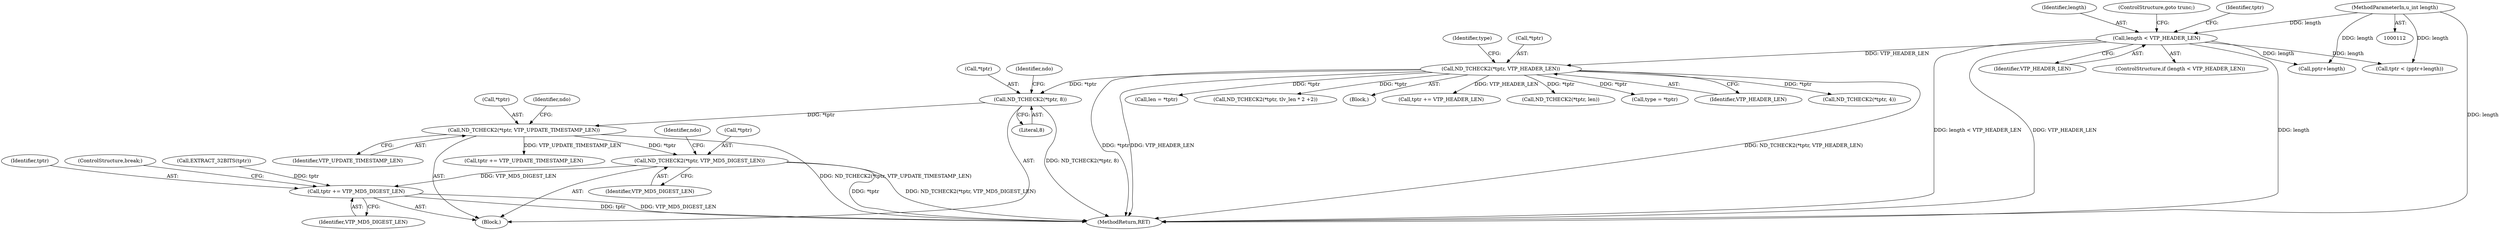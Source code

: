 digraph "0_tcpdump_ae83295915d08a854de27a88efac5dd7353e6d3f@pointer" {
"1000264" [label="(Call,ND_TCHECK2(*tptr, VTP_MD5_DIGEST_LEN))"];
"1000240" [label="(Call,ND_TCHECK2(*tptr, VTP_UPDATE_TIMESTAMP_LEN))"];
"1000220" [label="(Call,ND_TCHECK2(*tptr, 8))"];
"1000132" [label="(Call,ND_TCHECK2(*tptr, VTP_HEADER_LEN))"];
"1000125" [label="(Call,length < VTP_HEADER_LEN)"];
"1000115" [label="(MethodParameterIn,u_int length)"];
"1000290" [label="(Call,tptr += VTP_MD5_DIGEST_LEN)"];
"1000292" [label="(Identifier,VTP_MD5_DIGEST_LEN)"];
"1000316" [label="(Call,len = *tptr)"];
"1000261" [label="(Call,tptr += VTP_UPDATE_TIMESTAMP_LEN)"];
"1000241" [label="(Call,*tptr)"];
"1000267" [label="(Identifier,VTP_MD5_DIGEST_LEN)"];
"1000444" [label="(Call,ND_TCHECK2(*tptr, tlv_len * 2 +2))"];
"1000291" [label="(Identifier,tptr)"];
"1000581" [label="(MethodReturn,RET)"];
"1000308" [label="(Call,tptr < (pptr+length))"];
"1000226" [label="(Identifier,ndo)"];
"1000116" [label="(Block,)"];
"1000213" [label="(Call,tptr += VTP_HEADER_LEN)"];
"1000310" [label="(Call,pptr+length)"];
"1000137" [label="(Identifier,type)"];
"1000127" [label="(Identifier,VTP_HEADER_LEN)"];
"1000115" [label="(MethodParameterIn,u_int length)"];
"1000240" [label="(Call,ND_TCHECK2(*tptr, VTP_UPDATE_TIMESTAMP_LEN))"];
"1000270" [label="(Identifier,ndo)"];
"1000265" [label="(Call,*tptr)"];
"1000218" [label="(Block,)"];
"1000325" [label="(Call,ND_TCHECK2(*tptr, len))"];
"1000246" [label="(Identifier,ndo)"];
"1000126" [label="(Identifier,length)"];
"1000264" [label="(Call,ND_TCHECK2(*tptr, VTP_MD5_DIGEST_LEN))"];
"1000293" [label="(ControlStructure,break;)"];
"1000128" [label="(ControlStructure,goto trunc;)"];
"1000223" [label="(Literal,8)"];
"1000125" [label="(Call,length < VTP_HEADER_LEN)"];
"1000130" [label="(Identifier,tptr)"];
"1000132" [label="(Call,ND_TCHECK2(*tptr, VTP_HEADER_LEN))"];
"1000274" [label="(Call,EXTRACT_32BITS(tptr))"];
"1000413" [label="(Call,type = *tptr)"];
"1000243" [label="(Identifier,VTP_UPDATE_TIMESTAMP_LEN)"];
"1000124" [label="(ControlStructure,if (length < VTP_HEADER_LEN))"];
"1000290" [label="(Call,tptr += VTP_MD5_DIGEST_LEN)"];
"1000133" [label="(Call,*tptr)"];
"1000221" [label="(Call,*tptr)"];
"1000135" [label="(Identifier,VTP_HEADER_LEN)"];
"1000220" [label="(Call,ND_TCHECK2(*tptr, 8))"];
"1000559" [label="(Call,ND_TCHECK2(*tptr, 4))"];
"1000264" -> "1000218"  [label="AST: "];
"1000264" -> "1000267"  [label="CFG: "];
"1000265" -> "1000264"  [label="AST: "];
"1000267" -> "1000264"  [label="AST: "];
"1000270" -> "1000264"  [label="CFG: "];
"1000264" -> "1000581"  [label="DDG: *tptr"];
"1000264" -> "1000581"  [label="DDG: ND_TCHECK2(*tptr, VTP_MD5_DIGEST_LEN)"];
"1000240" -> "1000264"  [label="DDG: *tptr"];
"1000264" -> "1000290"  [label="DDG: VTP_MD5_DIGEST_LEN"];
"1000240" -> "1000218"  [label="AST: "];
"1000240" -> "1000243"  [label="CFG: "];
"1000241" -> "1000240"  [label="AST: "];
"1000243" -> "1000240"  [label="AST: "];
"1000246" -> "1000240"  [label="CFG: "];
"1000240" -> "1000581"  [label="DDG: ND_TCHECK2(*tptr, VTP_UPDATE_TIMESTAMP_LEN)"];
"1000220" -> "1000240"  [label="DDG: *tptr"];
"1000240" -> "1000261"  [label="DDG: VTP_UPDATE_TIMESTAMP_LEN"];
"1000220" -> "1000218"  [label="AST: "];
"1000220" -> "1000223"  [label="CFG: "];
"1000221" -> "1000220"  [label="AST: "];
"1000223" -> "1000220"  [label="AST: "];
"1000226" -> "1000220"  [label="CFG: "];
"1000220" -> "1000581"  [label="DDG: ND_TCHECK2(*tptr, 8)"];
"1000132" -> "1000220"  [label="DDG: *tptr"];
"1000132" -> "1000116"  [label="AST: "];
"1000132" -> "1000135"  [label="CFG: "];
"1000133" -> "1000132"  [label="AST: "];
"1000135" -> "1000132"  [label="AST: "];
"1000137" -> "1000132"  [label="CFG: "];
"1000132" -> "1000581"  [label="DDG: ND_TCHECK2(*tptr, VTP_HEADER_LEN)"];
"1000132" -> "1000581"  [label="DDG: *tptr"];
"1000132" -> "1000581"  [label="DDG: VTP_HEADER_LEN"];
"1000125" -> "1000132"  [label="DDG: VTP_HEADER_LEN"];
"1000132" -> "1000213"  [label="DDG: VTP_HEADER_LEN"];
"1000132" -> "1000316"  [label="DDG: *tptr"];
"1000132" -> "1000325"  [label="DDG: *tptr"];
"1000132" -> "1000413"  [label="DDG: *tptr"];
"1000132" -> "1000444"  [label="DDG: *tptr"];
"1000132" -> "1000559"  [label="DDG: *tptr"];
"1000125" -> "1000124"  [label="AST: "];
"1000125" -> "1000127"  [label="CFG: "];
"1000126" -> "1000125"  [label="AST: "];
"1000127" -> "1000125"  [label="AST: "];
"1000128" -> "1000125"  [label="CFG: "];
"1000130" -> "1000125"  [label="CFG: "];
"1000125" -> "1000581"  [label="DDG: length"];
"1000125" -> "1000581"  [label="DDG: length < VTP_HEADER_LEN"];
"1000125" -> "1000581"  [label="DDG: VTP_HEADER_LEN"];
"1000115" -> "1000125"  [label="DDG: length"];
"1000125" -> "1000308"  [label="DDG: length"];
"1000125" -> "1000310"  [label="DDG: length"];
"1000115" -> "1000112"  [label="AST: "];
"1000115" -> "1000581"  [label="DDG: length"];
"1000115" -> "1000308"  [label="DDG: length"];
"1000115" -> "1000310"  [label="DDG: length"];
"1000290" -> "1000218"  [label="AST: "];
"1000290" -> "1000292"  [label="CFG: "];
"1000291" -> "1000290"  [label="AST: "];
"1000292" -> "1000290"  [label="AST: "];
"1000293" -> "1000290"  [label="CFG: "];
"1000290" -> "1000581"  [label="DDG: tptr"];
"1000290" -> "1000581"  [label="DDG: VTP_MD5_DIGEST_LEN"];
"1000274" -> "1000290"  [label="DDG: tptr"];
}
